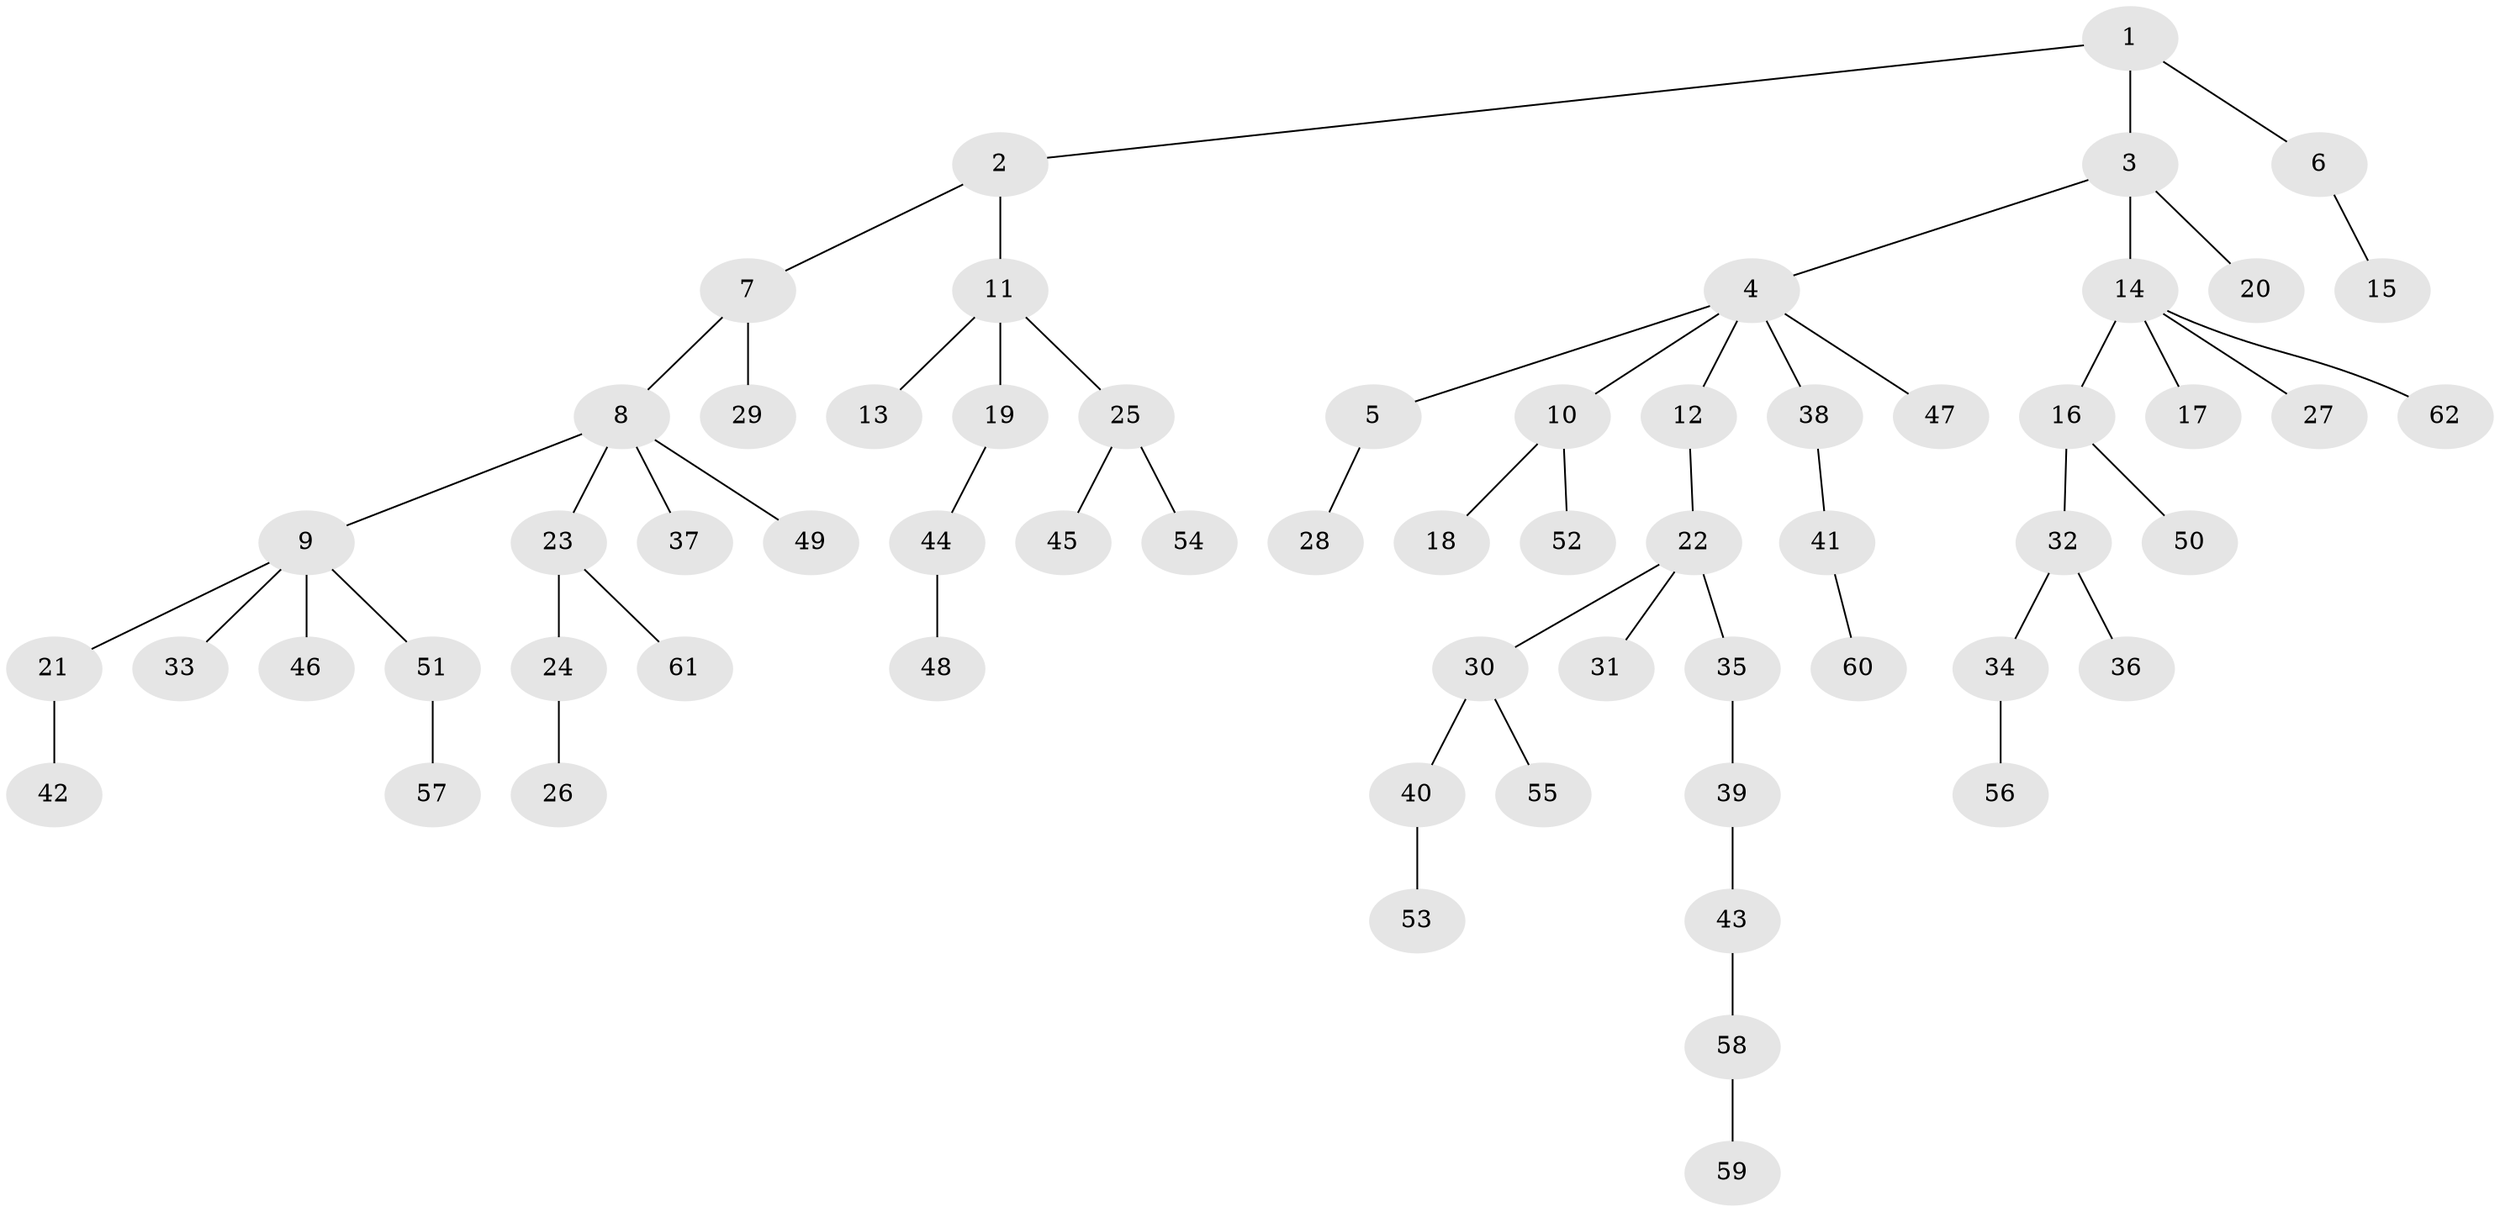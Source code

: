 // coarse degree distribution, {4: 0.07692307692307693, 3: 0.19230769230769232, 1: 0.4230769230769231, 2: 0.3076923076923077}
// Generated by graph-tools (version 1.1) at 2025/51/03/04/25 22:51:42]
// undirected, 62 vertices, 61 edges
graph export_dot {
  node [color=gray90,style=filled];
  1;
  2;
  3;
  4;
  5;
  6;
  7;
  8;
  9;
  10;
  11;
  12;
  13;
  14;
  15;
  16;
  17;
  18;
  19;
  20;
  21;
  22;
  23;
  24;
  25;
  26;
  27;
  28;
  29;
  30;
  31;
  32;
  33;
  34;
  35;
  36;
  37;
  38;
  39;
  40;
  41;
  42;
  43;
  44;
  45;
  46;
  47;
  48;
  49;
  50;
  51;
  52;
  53;
  54;
  55;
  56;
  57;
  58;
  59;
  60;
  61;
  62;
  1 -- 2;
  1 -- 3;
  1 -- 6;
  2 -- 7;
  2 -- 11;
  3 -- 4;
  3 -- 14;
  3 -- 20;
  4 -- 5;
  4 -- 10;
  4 -- 12;
  4 -- 38;
  4 -- 47;
  5 -- 28;
  6 -- 15;
  7 -- 8;
  7 -- 29;
  8 -- 9;
  8 -- 23;
  8 -- 37;
  8 -- 49;
  9 -- 21;
  9 -- 33;
  9 -- 46;
  9 -- 51;
  10 -- 18;
  10 -- 52;
  11 -- 13;
  11 -- 19;
  11 -- 25;
  12 -- 22;
  14 -- 16;
  14 -- 17;
  14 -- 27;
  14 -- 62;
  16 -- 32;
  16 -- 50;
  19 -- 44;
  21 -- 42;
  22 -- 30;
  22 -- 31;
  22 -- 35;
  23 -- 24;
  23 -- 61;
  24 -- 26;
  25 -- 45;
  25 -- 54;
  30 -- 40;
  30 -- 55;
  32 -- 34;
  32 -- 36;
  34 -- 56;
  35 -- 39;
  38 -- 41;
  39 -- 43;
  40 -- 53;
  41 -- 60;
  43 -- 58;
  44 -- 48;
  51 -- 57;
  58 -- 59;
}
